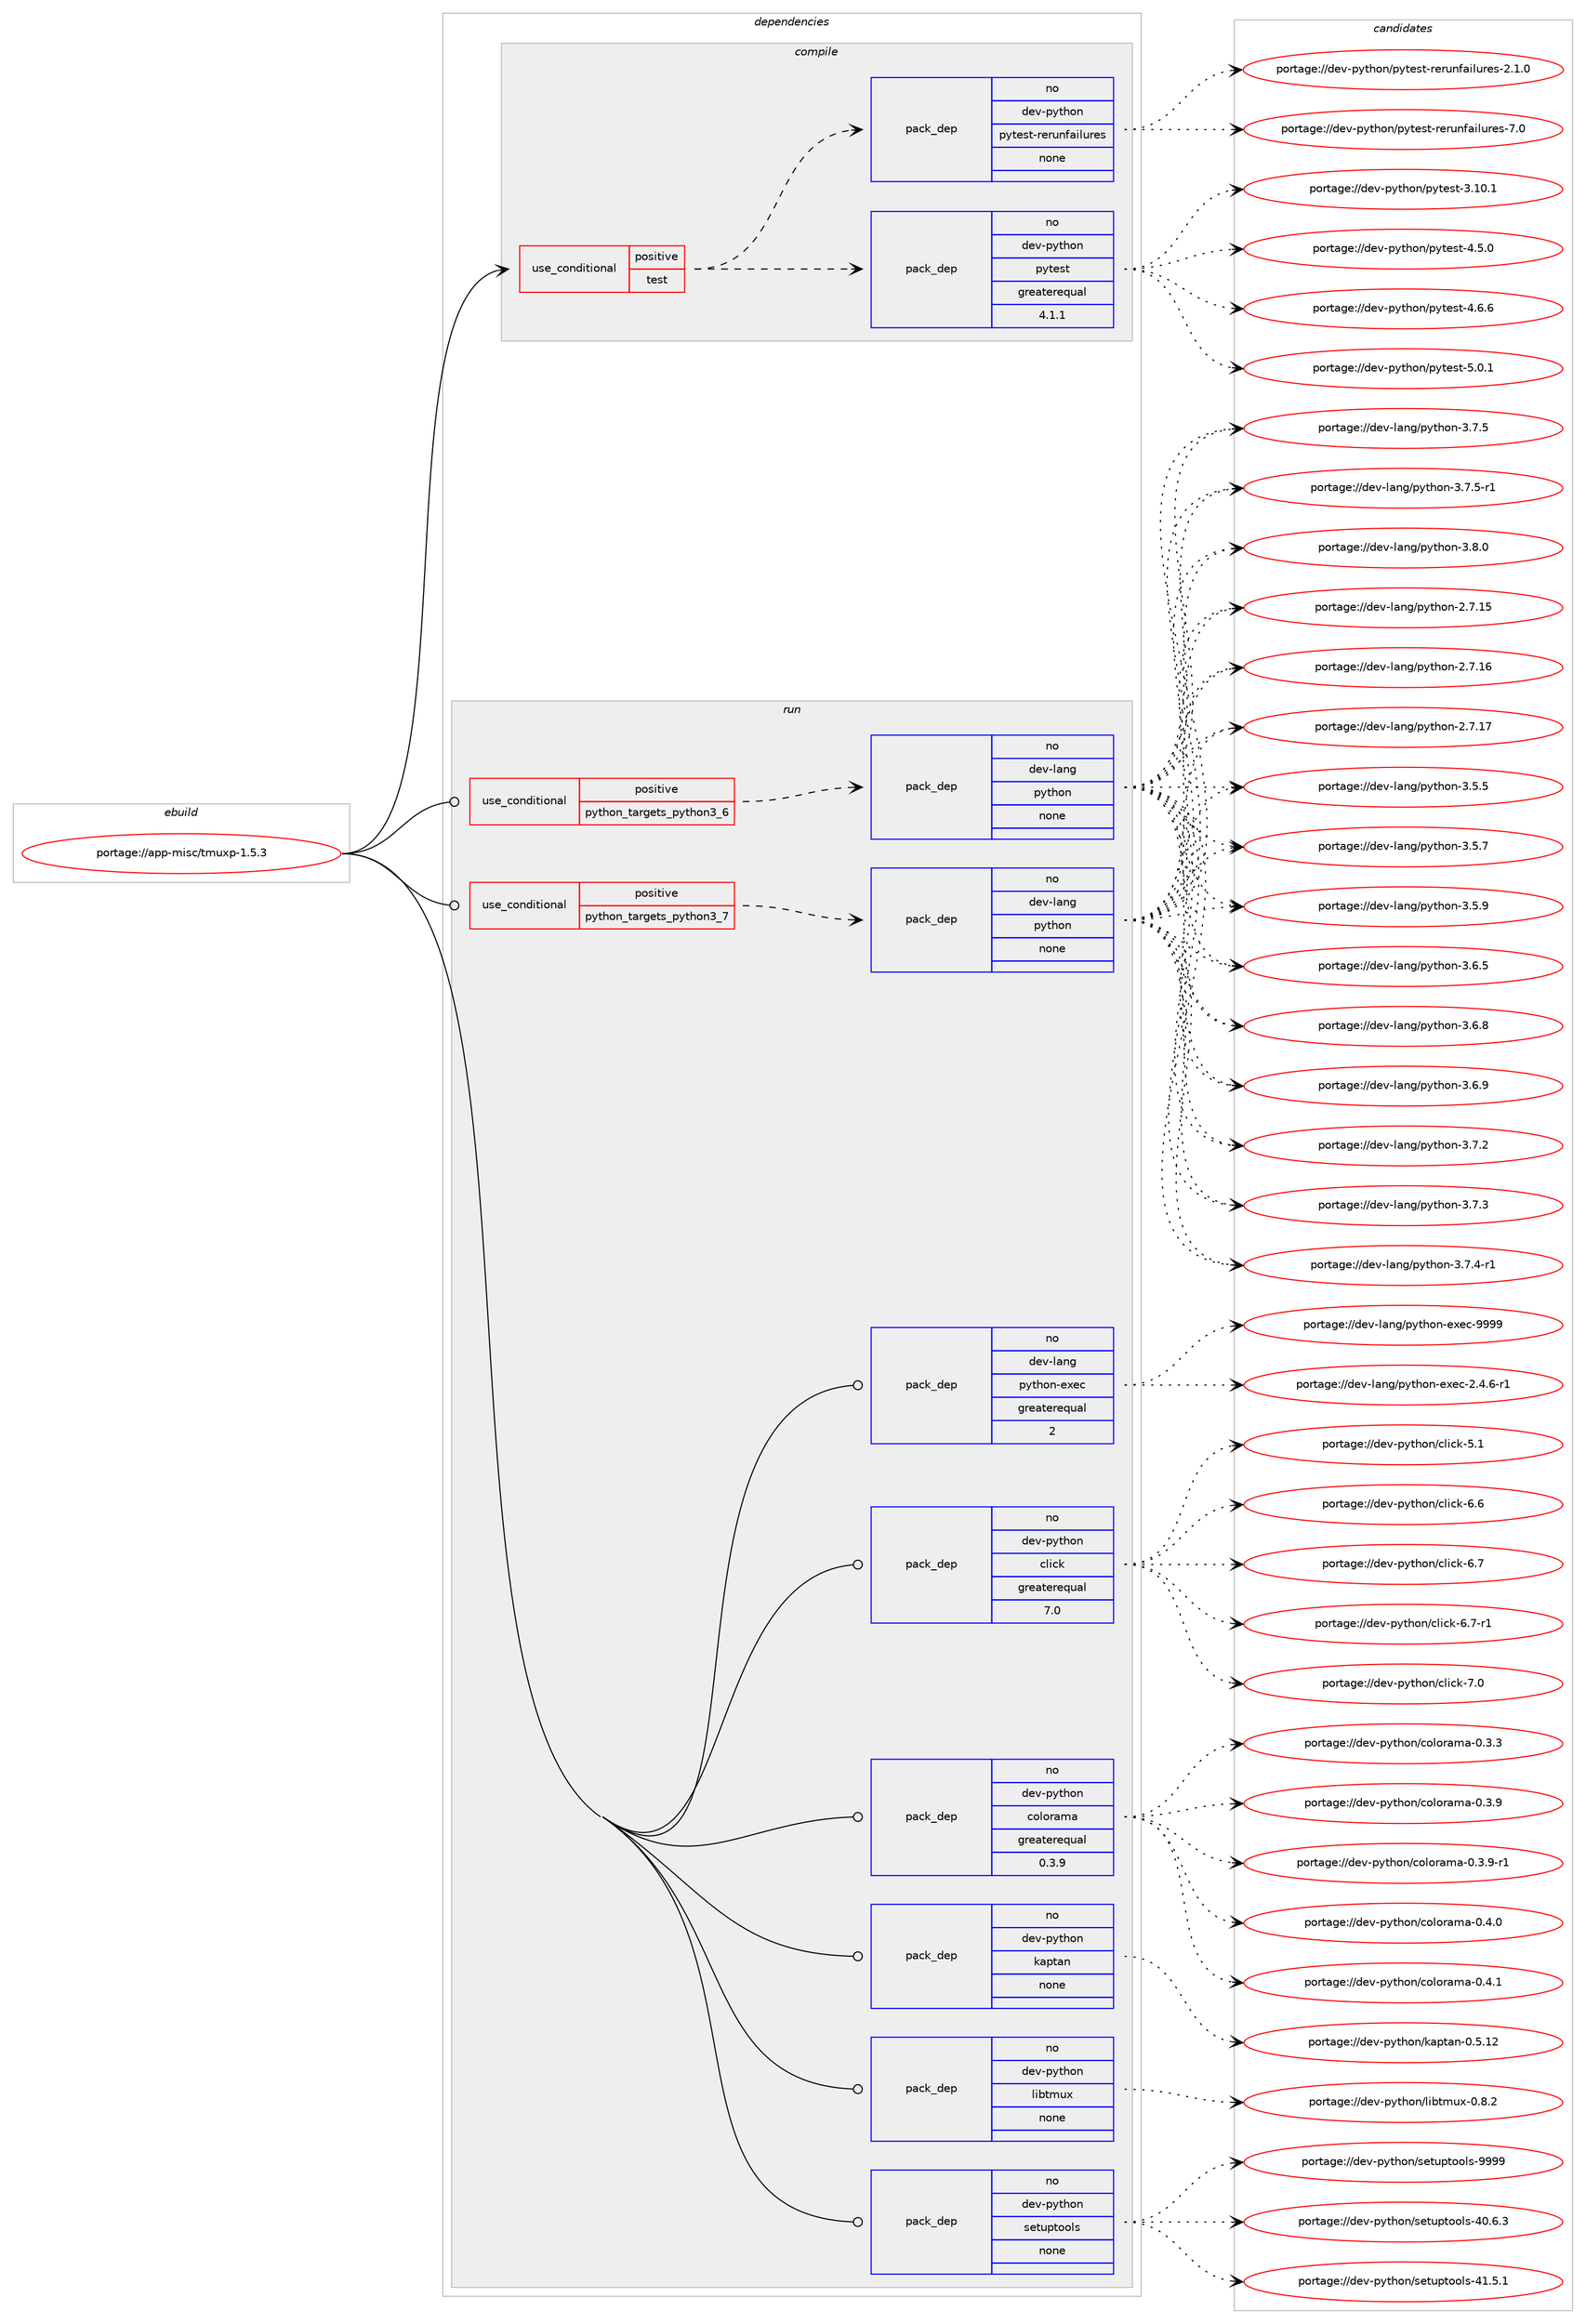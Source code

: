 digraph prolog {

# *************
# Graph options
# *************

newrank=true;
concentrate=true;
compound=true;
graph [rankdir=LR,fontname=Helvetica,fontsize=10,ranksep=1.5];#, ranksep=2.5, nodesep=0.2];
edge  [arrowhead=vee];
node  [fontname=Helvetica,fontsize=10];

# **********
# The ebuild
# **********

subgraph cluster_leftcol {
color=gray;
rank=same;
label=<<i>ebuild</i>>;
id [label="portage://app-misc/tmuxp-1.5.3", color=red, width=4, href="../app-misc/tmuxp-1.5.3.svg"];
}

# ****************
# The dependencies
# ****************

subgraph cluster_midcol {
color=gray;
label=<<i>dependencies</i>>;
subgraph cluster_compile {
fillcolor="#eeeeee";
style=filled;
label=<<i>compile</i>>;
subgraph cond9046 {
dependency36173 [label=<<TABLE BORDER="0" CELLBORDER="1" CELLSPACING="0" CELLPADDING="4"><TR><TD ROWSPAN="3" CELLPADDING="10">use_conditional</TD></TR><TR><TD>positive</TD></TR><TR><TD>test</TD></TR></TABLE>>, shape=none, color=red];
subgraph pack26537 {
dependency36174 [label=<<TABLE BORDER="0" CELLBORDER="1" CELLSPACING="0" CELLPADDING="4" WIDTH="220"><TR><TD ROWSPAN="6" CELLPADDING="30">pack_dep</TD></TR><TR><TD WIDTH="110">no</TD></TR><TR><TD>dev-python</TD></TR><TR><TD>pytest</TD></TR><TR><TD>greaterequal</TD></TR><TR><TD>4.1.1</TD></TR></TABLE>>, shape=none, color=blue];
}
dependency36173:e -> dependency36174:w [weight=20,style="dashed",arrowhead="vee"];
subgraph pack26538 {
dependency36175 [label=<<TABLE BORDER="0" CELLBORDER="1" CELLSPACING="0" CELLPADDING="4" WIDTH="220"><TR><TD ROWSPAN="6" CELLPADDING="30">pack_dep</TD></TR><TR><TD WIDTH="110">no</TD></TR><TR><TD>dev-python</TD></TR><TR><TD>pytest-rerunfailures</TD></TR><TR><TD>none</TD></TR><TR><TD></TD></TR></TABLE>>, shape=none, color=blue];
}
dependency36173:e -> dependency36175:w [weight=20,style="dashed",arrowhead="vee"];
}
id:e -> dependency36173:w [weight=20,style="solid",arrowhead="vee"];
}
subgraph cluster_compileandrun {
fillcolor="#eeeeee";
style=filled;
label=<<i>compile and run</i>>;
}
subgraph cluster_run {
fillcolor="#eeeeee";
style=filled;
label=<<i>run</i>>;
subgraph cond9047 {
dependency36176 [label=<<TABLE BORDER="0" CELLBORDER="1" CELLSPACING="0" CELLPADDING="4"><TR><TD ROWSPAN="3" CELLPADDING="10">use_conditional</TD></TR><TR><TD>positive</TD></TR><TR><TD>python_targets_python3_6</TD></TR></TABLE>>, shape=none, color=red];
subgraph pack26539 {
dependency36177 [label=<<TABLE BORDER="0" CELLBORDER="1" CELLSPACING="0" CELLPADDING="4" WIDTH="220"><TR><TD ROWSPAN="6" CELLPADDING="30">pack_dep</TD></TR><TR><TD WIDTH="110">no</TD></TR><TR><TD>dev-lang</TD></TR><TR><TD>python</TD></TR><TR><TD>none</TD></TR><TR><TD></TD></TR></TABLE>>, shape=none, color=blue];
}
dependency36176:e -> dependency36177:w [weight=20,style="dashed",arrowhead="vee"];
}
id:e -> dependency36176:w [weight=20,style="solid",arrowhead="odot"];
subgraph cond9048 {
dependency36178 [label=<<TABLE BORDER="0" CELLBORDER="1" CELLSPACING="0" CELLPADDING="4"><TR><TD ROWSPAN="3" CELLPADDING="10">use_conditional</TD></TR><TR><TD>positive</TD></TR><TR><TD>python_targets_python3_7</TD></TR></TABLE>>, shape=none, color=red];
subgraph pack26540 {
dependency36179 [label=<<TABLE BORDER="0" CELLBORDER="1" CELLSPACING="0" CELLPADDING="4" WIDTH="220"><TR><TD ROWSPAN="6" CELLPADDING="30">pack_dep</TD></TR><TR><TD WIDTH="110">no</TD></TR><TR><TD>dev-lang</TD></TR><TR><TD>python</TD></TR><TR><TD>none</TD></TR><TR><TD></TD></TR></TABLE>>, shape=none, color=blue];
}
dependency36178:e -> dependency36179:w [weight=20,style="dashed",arrowhead="vee"];
}
id:e -> dependency36178:w [weight=20,style="solid",arrowhead="odot"];
subgraph pack26541 {
dependency36180 [label=<<TABLE BORDER="0" CELLBORDER="1" CELLSPACING="0" CELLPADDING="4" WIDTH="220"><TR><TD ROWSPAN="6" CELLPADDING="30">pack_dep</TD></TR><TR><TD WIDTH="110">no</TD></TR><TR><TD>dev-lang</TD></TR><TR><TD>python-exec</TD></TR><TR><TD>greaterequal</TD></TR><TR><TD>2</TD></TR></TABLE>>, shape=none, color=blue];
}
id:e -> dependency36180:w [weight=20,style="solid",arrowhead="odot"];
subgraph pack26542 {
dependency36181 [label=<<TABLE BORDER="0" CELLBORDER="1" CELLSPACING="0" CELLPADDING="4" WIDTH="220"><TR><TD ROWSPAN="6" CELLPADDING="30">pack_dep</TD></TR><TR><TD WIDTH="110">no</TD></TR><TR><TD>dev-python</TD></TR><TR><TD>click</TD></TR><TR><TD>greaterequal</TD></TR><TR><TD>7.0</TD></TR></TABLE>>, shape=none, color=blue];
}
id:e -> dependency36181:w [weight=20,style="solid",arrowhead="odot"];
subgraph pack26543 {
dependency36182 [label=<<TABLE BORDER="0" CELLBORDER="1" CELLSPACING="0" CELLPADDING="4" WIDTH="220"><TR><TD ROWSPAN="6" CELLPADDING="30">pack_dep</TD></TR><TR><TD WIDTH="110">no</TD></TR><TR><TD>dev-python</TD></TR><TR><TD>colorama</TD></TR><TR><TD>greaterequal</TD></TR><TR><TD>0.3.9</TD></TR></TABLE>>, shape=none, color=blue];
}
id:e -> dependency36182:w [weight=20,style="solid",arrowhead="odot"];
subgraph pack26544 {
dependency36183 [label=<<TABLE BORDER="0" CELLBORDER="1" CELLSPACING="0" CELLPADDING="4" WIDTH="220"><TR><TD ROWSPAN="6" CELLPADDING="30">pack_dep</TD></TR><TR><TD WIDTH="110">no</TD></TR><TR><TD>dev-python</TD></TR><TR><TD>kaptan</TD></TR><TR><TD>none</TD></TR><TR><TD></TD></TR></TABLE>>, shape=none, color=blue];
}
id:e -> dependency36183:w [weight=20,style="solid",arrowhead="odot"];
subgraph pack26545 {
dependency36184 [label=<<TABLE BORDER="0" CELLBORDER="1" CELLSPACING="0" CELLPADDING="4" WIDTH="220"><TR><TD ROWSPAN="6" CELLPADDING="30">pack_dep</TD></TR><TR><TD WIDTH="110">no</TD></TR><TR><TD>dev-python</TD></TR><TR><TD>libtmux</TD></TR><TR><TD>none</TD></TR><TR><TD></TD></TR></TABLE>>, shape=none, color=blue];
}
id:e -> dependency36184:w [weight=20,style="solid",arrowhead="odot"];
subgraph pack26546 {
dependency36185 [label=<<TABLE BORDER="0" CELLBORDER="1" CELLSPACING="0" CELLPADDING="4" WIDTH="220"><TR><TD ROWSPAN="6" CELLPADDING="30">pack_dep</TD></TR><TR><TD WIDTH="110">no</TD></TR><TR><TD>dev-python</TD></TR><TR><TD>setuptools</TD></TR><TR><TD>none</TD></TR><TR><TD></TD></TR></TABLE>>, shape=none, color=blue];
}
id:e -> dependency36185:w [weight=20,style="solid",arrowhead="odot"];
}
}

# **************
# The candidates
# **************

subgraph cluster_choices {
rank=same;
color=gray;
label=<<i>candidates</i>>;

subgraph choice26537 {
color=black;
nodesep=1;
choiceportage100101118451121211161041111104711212111610111511645514649484649 [label="portage://dev-python/pytest-3.10.1", color=red, width=4,href="../dev-python/pytest-3.10.1.svg"];
choiceportage1001011184511212111610411111047112121116101115116455246534648 [label="portage://dev-python/pytest-4.5.0", color=red, width=4,href="../dev-python/pytest-4.5.0.svg"];
choiceportage1001011184511212111610411111047112121116101115116455246544654 [label="portage://dev-python/pytest-4.6.6", color=red, width=4,href="../dev-python/pytest-4.6.6.svg"];
choiceportage1001011184511212111610411111047112121116101115116455346484649 [label="portage://dev-python/pytest-5.0.1", color=red, width=4,href="../dev-python/pytest-5.0.1.svg"];
dependency36174:e -> choiceportage100101118451121211161041111104711212111610111511645514649484649:w [style=dotted,weight="100"];
dependency36174:e -> choiceportage1001011184511212111610411111047112121116101115116455246534648:w [style=dotted,weight="100"];
dependency36174:e -> choiceportage1001011184511212111610411111047112121116101115116455246544654:w [style=dotted,weight="100"];
dependency36174:e -> choiceportage1001011184511212111610411111047112121116101115116455346484649:w [style=dotted,weight="100"];
}
subgraph choice26538 {
color=black;
nodesep=1;
choiceportage10010111845112121116104111110471121211161011151164511410111411711010297105108117114101115455046494648 [label="portage://dev-python/pytest-rerunfailures-2.1.0", color=red, width=4,href="../dev-python/pytest-rerunfailures-2.1.0.svg"];
choiceportage1001011184511212111610411111047112121116101115116451141011141171101029710510811711410111545554648 [label="portage://dev-python/pytest-rerunfailures-7.0", color=red, width=4,href="../dev-python/pytest-rerunfailures-7.0.svg"];
dependency36175:e -> choiceportage10010111845112121116104111110471121211161011151164511410111411711010297105108117114101115455046494648:w [style=dotted,weight="100"];
dependency36175:e -> choiceportage1001011184511212111610411111047112121116101115116451141011141171101029710510811711410111545554648:w [style=dotted,weight="100"];
}
subgraph choice26539 {
color=black;
nodesep=1;
choiceportage10010111845108971101034711212111610411111045504655464953 [label="portage://dev-lang/python-2.7.15", color=red, width=4,href="../dev-lang/python-2.7.15.svg"];
choiceportage10010111845108971101034711212111610411111045504655464954 [label="portage://dev-lang/python-2.7.16", color=red, width=4,href="../dev-lang/python-2.7.16.svg"];
choiceportage10010111845108971101034711212111610411111045504655464955 [label="portage://dev-lang/python-2.7.17", color=red, width=4,href="../dev-lang/python-2.7.17.svg"];
choiceportage100101118451089711010347112121116104111110455146534653 [label="portage://dev-lang/python-3.5.5", color=red, width=4,href="../dev-lang/python-3.5.5.svg"];
choiceportage100101118451089711010347112121116104111110455146534655 [label="portage://dev-lang/python-3.5.7", color=red, width=4,href="../dev-lang/python-3.5.7.svg"];
choiceportage100101118451089711010347112121116104111110455146534657 [label="portage://dev-lang/python-3.5.9", color=red, width=4,href="../dev-lang/python-3.5.9.svg"];
choiceportage100101118451089711010347112121116104111110455146544653 [label="portage://dev-lang/python-3.6.5", color=red, width=4,href="../dev-lang/python-3.6.5.svg"];
choiceportage100101118451089711010347112121116104111110455146544656 [label="portage://dev-lang/python-3.6.8", color=red, width=4,href="../dev-lang/python-3.6.8.svg"];
choiceportage100101118451089711010347112121116104111110455146544657 [label="portage://dev-lang/python-3.6.9", color=red, width=4,href="../dev-lang/python-3.6.9.svg"];
choiceportage100101118451089711010347112121116104111110455146554650 [label="portage://dev-lang/python-3.7.2", color=red, width=4,href="../dev-lang/python-3.7.2.svg"];
choiceportage100101118451089711010347112121116104111110455146554651 [label="portage://dev-lang/python-3.7.3", color=red, width=4,href="../dev-lang/python-3.7.3.svg"];
choiceportage1001011184510897110103471121211161041111104551465546524511449 [label="portage://dev-lang/python-3.7.4-r1", color=red, width=4,href="../dev-lang/python-3.7.4-r1.svg"];
choiceportage100101118451089711010347112121116104111110455146554653 [label="portage://dev-lang/python-3.7.5", color=red, width=4,href="../dev-lang/python-3.7.5.svg"];
choiceportage1001011184510897110103471121211161041111104551465546534511449 [label="portage://dev-lang/python-3.7.5-r1", color=red, width=4,href="../dev-lang/python-3.7.5-r1.svg"];
choiceportage100101118451089711010347112121116104111110455146564648 [label="portage://dev-lang/python-3.8.0", color=red, width=4,href="../dev-lang/python-3.8.0.svg"];
dependency36177:e -> choiceportage10010111845108971101034711212111610411111045504655464953:w [style=dotted,weight="100"];
dependency36177:e -> choiceportage10010111845108971101034711212111610411111045504655464954:w [style=dotted,weight="100"];
dependency36177:e -> choiceportage10010111845108971101034711212111610411111045504655464955:w [style=dotted,weight="100"];
dependency36177:e -> choiceportage100101118451089711010347112121116104111110455146534653:w [style=dotted,weight="100"];
dependency36177:e -> choiceportage100101118451089711010347112121116104111110455146534655:w [style=dotted,weight="100"];
dependency36177:e -> choiceportage100101118451089711010347112121116104111110455146534657:w [style=dotted,weight="100"];
dependency36177:e -> choiceportage100101118451089711010347112121116104111110455146544653:w [style=dotted,weight="100"];
dependency36177:e -> choiceportage100101118451089711010347112121116104111110455146544656:w [style=dotted,weight="100"];
dependency36177:e -> choiceportage100101118451089711010347112121116104111110455146544657:w [style=dotted,weight="100"];
dependency36177:e -> choiceportage100101118451089711010347112121116104111110455146554650:w [style=dotted,weight="100"];
dependency36177:e -> choiceportage100101118451089711010347112121116104111110455146554651:w [style=dotted,weight="100"];
dependency36177:e -> choiceportage1001011184510897110103471121211161041111104551465546524511449:w [style=dotted,weight="100"];
dependency36177:e -> choiceportage100101118451089711010347112121116104111110455146554653:w [style=dotted,weight="100"];
dependency36177:e -> choiceportage1001011184510897110103471121211161041111104551465546534511449:w [style=dotted,weight="100"];
dependency36177:e -> choiceportage100101118451089711010347112121116104111110455146564648:w [style=dotted,weight="100"];
}
subgraph choice26540 {
color=black;
nodesep=1;
choiceportage10010111845108971101034711212111610411111045504655464953 [label="portage://dev-lang/python-2.7.15", color=red, width=4,href="../dev-lang/python-2.7.15.svg"];
choiceportage10010111845108971101034711212111610411111045504655464954 [label="portage://dev-lang/python-2.7.16", color=red, width=4,href="../dev-lang/python-2.7.16.svg"];
choiceportage10010111845108971101034711212111610411111045504655464955 [label="portage://dev-lang/python-2.7.17", color=red, width=4,href="../dev-lang/python-2.7.17.svg"];
choiceportage100101118451089711010347112121116104111110455146534653 [label="portage://dev-lang/python-3.5.5", color=red, width=4,href="../dev-lang/python-3.5.5.svg"];
choiceportage100101118451089711010347112121116104111110455146534655 [label="portage://dev-lang/python-3.5.7", color=red, width=4,href="../dev-lang/python-3.5.7.svg"];
choiceportage100101118451089711010347112121116104111110455146534657 [label="portage://dev-lang/python-3.5.9", color=red, width=4,href="../dev-lang/python-3.5.9.svg"];
choiceportage100101118451089711010347112121116104111110455146544653 [label="portage://dev-lang/python-3.6.5", color=red, width=4,href="../dev-lang/python-3.6.5.svg"];
choiceportage100101118451089711010347112121116104111110455146544656 [label="portage://dev-lang/python-3.6.8", color=red, width=4,href="../dev-lang/python-3.6.8.svg"];
choiceportage100101118451089711010347112121116104111110455146544657 [label="portage://dev-lang/python-3.6.9", color=red, width=4,href="../dev-lang/python-3.6.9.svg"];
choiceportage100101118451089711010347112121116104111110455146554650 [label="portage://dev-lang/python-3.7.2", color=red, width=4,href="../dev-lang/python-3.7.2.svg"];
choiceportage100101118451089711010347112121116104111110455146554651 [label="portage://dev-lang/python-3.7.3", color=red, width=4,href="../dev-lang/python-3.7.3.svg"];
choiceportage1001011184510897110103471121211161041111104551465546524511449 [label="portage://dev-lang/python-3.7.4-r1", color=red, width=4,href="../dev-lang/python-3.7.4-r1.svg"];
choiceportage100101118451089711010347112121116104111110455146554653 [label="portage://dev-lang/python-3.7.5", color=red, width=4,href="../dev-lang/python-3.7.5.svg"];
choiceportage1001011184510897110103471121211161041111104551465546534511449 [label="portage://dev-lang/python-3.7.5-r1", color=red, width=4,href="../dev-lang/python-3.7.5-r1.svg"];
choiceportage100101118451089711010347112121116104111110455146564648 [label="portage://dev-lang/python-3.8.0", color=red, width=4,href="../dev-lang/python-3.8.0.svg"];
dependency36179:e -> choiceportage10010111845108971101034711212111610411111045504655464953:w [style=dotted,weight="100"];
dependency36179:e -> choiceportage10010111845108971101034711212111610411111045504655464954:w [style=dotted,weight="100"];
dependency36179:e -> choiceportage10010111845108971101034711212111610411111045504655464955:w [style=dotted,weight="100"];
dependency36179:e -> choiceportage100101118451089711010347112121116104111110455146534653:w [style=dotted,weight="100"];
dependency36179:e -> choiceportage100101118451089711010347112121116104111110455146534655:w [style=dotted,weight="100"];
dependency36179:e -> choiceportage100101118451089711010347112121116104111110455146534657:w [style=dotted,weight="100"];
dependency36179:e -> choiceportage100101118451089711010347112121116104111110455146544653:w [style=dotted,weight="100"];
dependency36179:e -> choiceportage100101118451089711010347112121116104111110455146544656:w [style=dotted,weight="100"];
dependency36179:e -> choiceportage100101118451089711010347112121116104111110455146544657:w [style=dotted,weight="100"];
dependency36179:e -> choiceportage100101118451089711010347112121116104111110455146554650:w [style=dotted,weight="100"];
dependency36179:e -> choiceportage100101118451089711010347112121116104111110455146554651:w [style=dotted,weight="100"];
dependency36179:e -> choiceportage1001011184510897110103471121211161041111104551465546524511449:w [style=dotted,weight="100"];
dependency36179:e -> choiceportage100101118451089711010347112121116104111110455146554653:w [style=dotted,weight="100"];
dependency36179:e -> choiceportage1001011184510897110103471121211161041111104551465546534511449:w [style=dotted,weight="100"];
dependency36179:e -> choiceportage100101118451089711010347112121116104111110455146564648:w [style=dotted,weight="100"];
}
subgraph choice26541 {
color=black;
nodesep=1;
choiceportage10010111845108971101034711212111610411111045101120101994550465246544511449 [label="portage://dev-lang/python-exec-2.4.6-r1", color=red, width=4,href="../dev-lang/python-exec-2.4.6-r1.svg"];
choiceportage10010111845108971101034711212111610411111045101120101994557575757 [label="portage://dev-lang/python-exec-9999", color=red, width=4,href="../dev-lang/python-exec-9999.svg"];
dependency36180:e -> choiceportage10010111845108971101034711212111610411111045101120101994550465246544511449:w [style=dotted,weight="100"];
dependency36180:e -> choiceportage10010111845108971101034711212111610411111045101120101994557575757:w [style=dotted,weight="100"];
}
subgraph choice26542 {
color=black;
nodesep=1;
choiceportage1001011184511212111610411111047991081059910745534649 [label="portage://dev-python/click-5.1", color=red, width=4,href="../dev-python/click-5.1.svg"];
choiceportage1001011184511212111610411111047991081059910745544654 [label="portage://dev-python/click-6.6", color=red, width=4,href="../dev-python/click-6.6.svg"];
choiceportage1001011184511212111610411111047991081059910745544655 [label="portage://dev-python/click-6.7", color=red, width=4,href="../dev-python/click-6.7.svg"];
choiceportage10010111845112121116104111110479910810599107455446554511449 [label="portage://dev-python/click-6.7-r1", color=red, width=4,href="../dev-python/click-6.7-r1.svg"];
choiceportage1001011184511212111610411111047991081059910745554648 [label="portage://dev-python/click-7.0", color=red, width=4,href="../dev-python/click-7.0.svg"];
dependency36181:e -> choiceportage1001011184511212111610411111047991081059910745534649:w [style=dotted,weight="100"];
dependency36181:e -> choiceportage1001011184511212111610411111047991081059910745544654:w [style=dotted,weight="100"];
dependency36181:e -> choiceportage1001011184511212111610411111047991081059910745544655:w [style=dotted,weight="100"];
dependency36181:e -> choiceportage10010111845112121116104111110479910810599107455446554511449:w [style=dotted,weight="100"];
dependency36181:e -> choiceportage1001011184511212111610411111047991081059910745554648:w [style=dotted,weight="100"];
}
subgraph choice26543 {
color=black;
nodesep=1;
choiceportage1001011184511212111610411111047991111081111149710997454846514651 [label="portage://dev-python/colorama-0.3.3", color=red, width=4,href="../dev-python/colorama-0.3.3.svg"];
choiceportage1001011184511212111610411111047991111081111149710997454846514657 [label="portage://dev-python/colorama-0.3.9", color=red, width=4,href="../dev-python/colorama-0.3.9.svg"];
choiceportage10010111845112121116104111110479911110811111497109974548465146574511449 [label="portage://dev-python/colorama-0.3.9-r1", color=red, width=4,href="../dev-python/colorama-0.3.9-r1.svg"];
choiceportage1001011184511212111610411111047991111081111149710997454846524648 [label="portage://dev-python/colorama-0.4.0", color=red, width=4,href="../dev-python/colorama-0.4.0.svg"];
choiceportage1001011184511212111610411111047991111081111149710997454846524649 [label="portage://dev-python/colorama-0.4.1", color=red, width=4,href="../dev-python/colorama-0.4.1.svg"];
dependency36182:e -> choiceportage1001011184511212111610411111047991111081111149710997454846514651:w [style=dotted,weight="100"];
dependency36182:e -> choiceportage1001011184511212111610411111047991111081111149710997454846514657:w [style=dotted,weight="100"];
dependency36182:e -> choiceportage10010111845112121116104111110479911110811111497109974548465146574511449:w [style=dotted,weight="100"];
dependency36182:e -> choiceportage1001011184511212111610411111047991111081111149710997454846524648:w [style=dotted,weight="100"];
dependency36182:e -> choiceportage1001011184511212111610411111047991111081111149710997454846524649:w [style=dotted,weight="100"];
}
subgraph choice26544 {
color=black;
nodesep=1;
choiceportage1001011184511212111610411111047107971121169711045484653464950 [label="portage://dev-python/kaptan-0.5.12", color=red, width=4,href="../dev-python/kaptan-0.5.12.svg"];
dependency36183:e -> choiceportage1001011184511212111610411111047107971121169711045484653464950:w [style=dotted,weight="100"];
}
subgraph choice26545 {
color=black;
nodesep=1;
choiceportage100101118451121211161041111104710810598116109117120454846564650 [label="portage://dev-python/libtmux-0.8.2", color=red, width=4,href="../dev-python/libtmux-0.8.2.svg"];
dependency36184:e -> choiceportage100101118451121211161041111104710810598116109117120454846564650:w [style=dotted,weight="100"];
}
subgraph choice26546 {
color=black;
nodesep=1;
choiceportage100101118451121211161041111104711510111611711211611111110811545524846544651 [label="portage://dev-python/setuptools-40.6.3", color=red, width=4,href="../dev-python/setuptools-40.6.3.svg"];
choiceportage100101118451121211161041111104711510111611711211611111110811545524946534649 [label="portage://dev-python/setuptools-41.5.1", color=red, width=4,href="../dev-python/setuptools-41.5.1.svg"];
choiceportage10010111845112121116104111110471151011161171121161111111081154557575757 [label="portage://dev-python/setuptools-9999", color=red, width=4,href="../dev-python/setuptools-9999.svg"];
dependency36185:e -> choiceportage100101118451121211161041111104711510111611711211611111110811545524846544651:w [style=dotted,weight="100"];
dependency36185:e -> choiceportage100101118451121211161041111104711510111611711211611111110811545524946534649:w [style=dotted,weight="100"];
dependency36185:e -> choiceportage10010111845112121116104111110471151011161171121161111111081154557575757:w [style=dotted,weight="100"];
}
}

}
